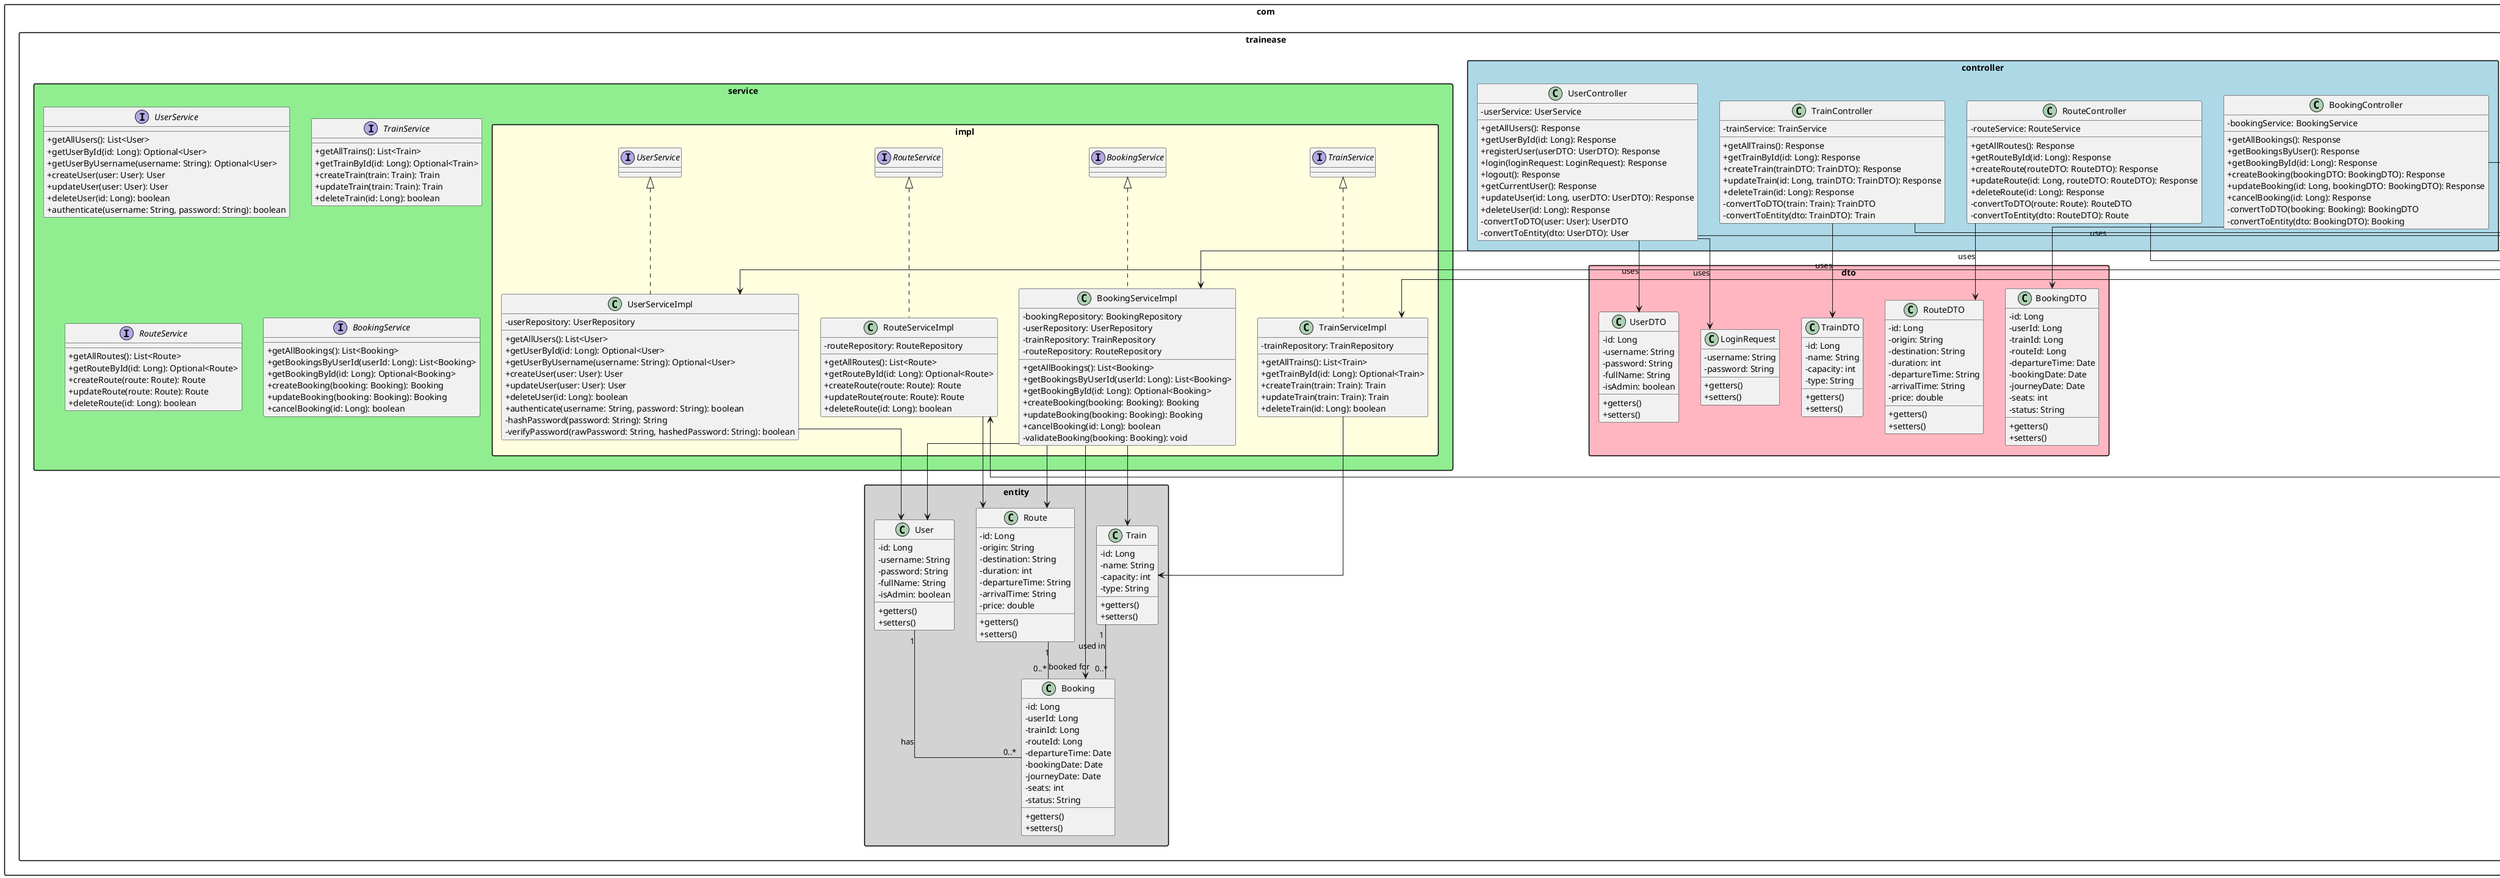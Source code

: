 @startuml TrainEase Class Diagram

' Style settings
skinparam classAttributeIconSize 0
skinparam packageStyle rectangle
skinparam monochrome false
skinparam shadowing false
skinparam defaultFontName Arial
skinparam linetype ortho
skinparam rankdir top-to-bottom

' -----------------------------------------------------------
' PRESENTATION LAYER
' -----------------------------------------------------------
package "com.trainease.controller" #LightBlue {
    class UserController {
        - userService: UserService
        + getAllUsers(): Response
        + getUserById(id: Long): Response
        + registerUser(userDTO: UserDTO): Response
        + login(loginRequest: LoginRequest): Response
        + logout(): Response
        + getCurrentUser(): Response
        + updateUser(id: Long, userDTO: UserDTO): Response
        + deleteUser(id: Long): Response
        - convertToDTO(user: User): UserDTO
        - convertToEntity(dto: UserDTO): User
    }
    
    class TrainController {
        - trainService: TrainService
        + getAllTrains(): Response
        + getTrainById(id: Long): Response
        + createTrain(trainDTO: TrainDTO): Response
        + updateTrain(id: Long, trainDTO: TrainDTO): Response
        + deleteTrain(id: Long): Response
        - convertToDTO(train: Train): TrainDTO
        - convertToEntity(dto: TrainDTO): Train
    }
    
    class RouteController {
        - routeService: RouteService
        + getAllRoutes(): Response
        + getRouteById(id: Long): Response
        + createRoute(routeDTO: RouteDTO): Response
        + updateRoute(id: Long, routeDTO: RouteDTO): Response
        + deleteRoute(id: Long): Response
        - convertToDTO(route: Route): RouteDTO
        - convertToEntity(dto: RouteDTO): Route
    }
    
    class BookingController {
        - bookingService: BookingService
        + getAllBookings(): Response
        + getBookingsByUser(): Response
        + getBookingById(id: Long): Response
        + createBooking(bookingDTO: BookingDTO): Response
        + updateBooking(id: Long, bookingDTO: BookingDTO): Response
        + cancelBooking(id: Long): Response
        - convertToDTO(booking: Booking): BookingDTO
        - convertToEntity(dto: BookingDTO): Booking
    }
}

' -----------------------------------------------------------
' DTO LAYER
' -----------------------------------------------------------
package "com.trainease.dto" #LightPink {
    class UserDTO {
        - id: Long
        - username: String
        - password: String
        - fullName: String
        - isAdmin: boolean
        + getters() 
        + setters()
    }
    
    class LoginRequest {
        - username: String
        - password: String
        + getters() 
        + setters()
    }
    
    class TrainDTO {
        - id: Long
        - name: String
        - capacity: int
        - type: String
        + getters() 
        + setters()
    }
    
    class RouteDTO {
        - id: Long
        - origin: String
        - destination: String
        - duration: int
        - departureTime: String
        - arrivalTime: String
        - price: double
        + getters() 
        + setters()
    }
    
    class BookingDTO {
        - id: Long
        - userId: Long
        - trainId: Long
        - routeId: Long
        - departureTime: Date
        - bookingDate: Date
        - journeyDate: Date
        - seats: int
        - status: String
        + getters() 
        + setters()
    }
}

' -----------------------------------------------------------
' SERVICE LAYER
' -----------------------------------------------------------
package "com.trainease.service" #LightGreen {
    interface UserService {
        + getAllUsers(): List<User>
        + getUserById(id: Long): Optional<User>
        + getUserByUsername(username: String): Optional<User>
        + createUser(user: User): User
        + updateUser(user: User): User
        + deleteUser(id: Long): boolean
        + authenticate(username: String, password: String): boolean
    }
    
    interface TrainService {
        + getAllTrains(): List<Train>
        + getTrainById(id: Long): Optional<Train>
        + createTrain(train: Train): Train
        + updateTrain(train: Train): Train
        + deleteTrain(id: Long): boolean
    }
    
    interface RouteService {
        + getAllRoutes(): List<Route>
        + getRouteById(id: Long): Optional<Route>
        + createRoute(route: Route): Route
        + updateRoute(route: Route): Route
        + deleteRoute(id: Long): boolean
    }
    
    interface BookingService {
        + getAllBookings(): List<Booking>
        + getBookingsByUserId(userId: Long): List<Booking>
        + getBookingById(id: Long): Optional<Booking>
        + createBooking(booking: Booking): Booking
        + updateBooking(booking: Booking): Booking
        + cancelBooking(id: Long): boolean
    }
}

' -----------------------------------------------------------
' SERVICE IMPLEMENTATION LAYER
' -----------------------------------------------------------
package "com.trainease.service.impl" #LightYellow {
    class UserServiceImpl implements UserService {
        - userRepository: UserRepository
        + getAllUsers(): List<User>
        + getUserById(id: Long): Optional<User>
        + getUserByUsername(username: String): Optional<User>
        + createUser(user: User): User
        + updateUser(user: User): User
        + deleteUser(id: Long): boolean
        + authenticate(username: String, password: String): boolean
        - hashPassword(password: String): String
        - verifyPassword(rawPassword: String, hashedPassword: String): boolean
    }
    
    class TrainServiceImpl implements TrainService {
        - trainRepository: TrainRepository
        + getAllTrains(): List<Train>
        + getTrainById(id: Long): Optional<Train>
        + createTrain(train: Train): Train
        + updateTrain(train: Train): Train
        + deleteTrain(id: Long): boolean
    }
    
    class RouteServiceImpl implements RouteService {
        - routeRepository: RouteRepository
        + getAllRoutes(): List<Route>
        + getRouteById(id: Long): Optional<Route>
        + createRoute(route: Route): Route
        + updateRoute(route: Route): Route
        + deleteRoute(id: Long): boolean
    }
    
    class BookingServiceImpl implements BookingService {
        - bookingRepository: BookingRepository
        - userRepository: UserRepository
        - trainRepository: TrainRepository
        - routeRepository: RouteRepository
        + getAllBookings(): List<Booking>
        + getBookingsByUserId(userId: Long): List<Booking>
        + getBookingById(id: Long): Optional<Booking>
        + createBooking(booking: Booking): Booking
        + updateBooking(booking: Booking): Booking
        + cancelBooking(id: Long): boolean
        - validateBooking(booking: Booking): void
    }
}

' -----------------------------------------------------------
' ENTITY LAYER
' -----------------------------------------------------------
package "com.trainease.entity" #LightGrey {
    class User {
        - id: Long
        - username: String
        - password: String
        - fullName: String
        - isAdmin: boolean
        + getters() 
        + setters()
    }
    
    class Train {
        - id: Long
        - name: String
        - capacity: int
        - type: String
        + getters() 
        + setters()
    }
    
    class Route {
        - id: Long
        - origin: String
        - destination: String
        - duration: int
        - departureTime: String
        - arrivalTime: String
        - price: double
        + getters() 
        + setters()
    }
    
    class Booking {
        - id: Long
        - userId: Long
        - trainId: Long
        - routeId: Long
        - departureTime: Date
        - bookingDate: Date
        - journeyDate: Date
        - seats: int
        - status: String
        + getters() 
        + setters()
    }
}

' -----------------------------------------------------------
' RELATIONSHIPS
' -----------------------------------------------------------

' Vertical flow of layers
UserController --> UserService
TrainController --> TrainService
RouteController --> RouteService
BookingController --> BookingService

UserService --> UserServiceImpl
TrainService --> TrainServiceImpl
RouteService --> RouteServiceImpl
BookingService --> BookingServiceImpl

UserServiceImpl --> User
TrainServiceImpl --> Train
RouteServiceImpl --> Route
BookingServiceImpl --> Booking
BookingServiceImpl --> User
BookingServiceImpl --> Train
BookingServiceImpl --> Route

' Entity relationships
User "1" -- "0..*" Booking : has
Train "1" -- "0..*" Booking : used in 
Route "1" -- "0..*" Booking : booked for

' DTO relationships
UserController --> UserDTO : uses
TrainController --> TrainDTO : uses
RouteController --> RouteDTO : uses
BookingController --> BookingDTO : uses
UserController --> LoginRequest : uses

@enduml
